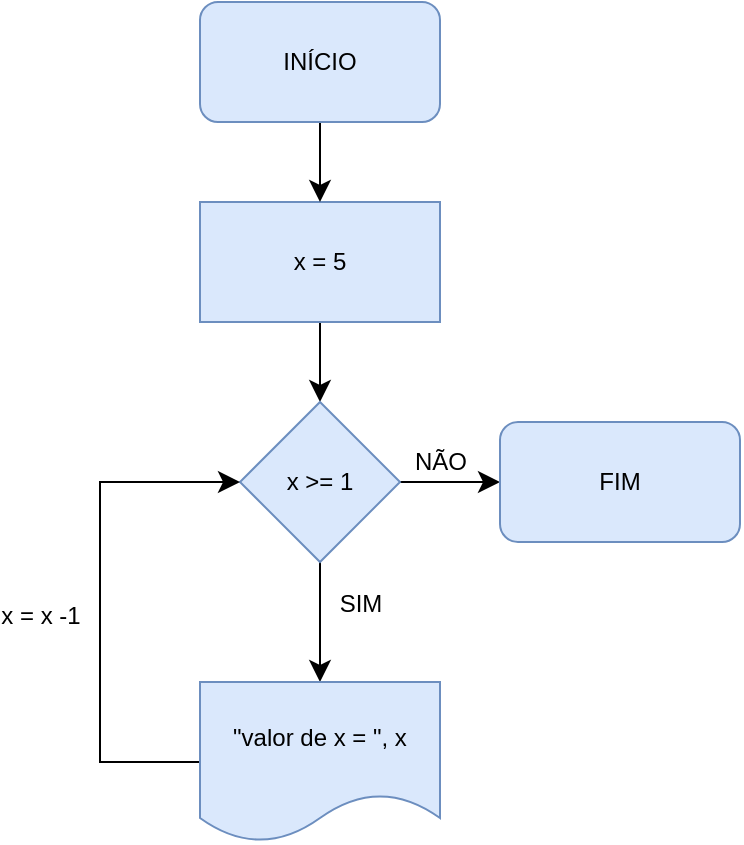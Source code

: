 <mxfile version="26.0.12">
  <diagram name="Página-1" id="ZG89Vh-_nIyCFlYWtU8B">
    <mxGraphModel dx="3052" dy="2458" grid="1" gridSize="10" guides="1" tooltips="1" connect="1" arrows="1" fold="1" page="1" pageScale="1" pageWidth="1169" pageHeight="827" math="0" shadow="0">
      <root>
        <mxCell id="0" />
        <mxCell id="1" parent="0" />
        <mxCell id="_icEVC4zY8jzHrzMwm_u-8" value="" style="edgeStyle=none;curved=1;rounded=0;orthogonalLoop=1;jettySize=auto;html=1;fontSize=12;startSize=8;endSize=8;" parent="1" source="_icEVC4zY8jzHrzMwm_u-4" target="_icEVC4zY8jzHrzMwm_u-7" edge="1">
          <mxGeometry relative="1" as="geometry" />
        </mxCell>
        <mxCell id="_icEVC4zY8jzHrzMwm_u-4" value="x = 5" style="rounded=0;whiteSpace=wrap;html=1;fillColor=#dae8fc;strokeColor=#6c8ebf;" parent="1" vertex="1">
          <mxGeometry x="-1863" y="-1350" width="120" height="60" as="geometry" />
        </mxCell>
        <mxCell id="_icEVC4zY8jzHrzMwm_u-6" value="" style="edgeStyle=none;curved=1;rounded=0;orthogonalLoop=1;jettySize=auto;html=1;fontSize=12;startSize=8;endSize=8;" parent="1" source="_icEVC4zY8jzHrzMwm_u-2" target="_icEVC4zY8jzHrzMwm_u-4" edge="1">
          <mxGeometry relative="1" as="geometry" />
        </mxCell>
        <mxCell id="_icEVC4zY8jzHrzMwm_u-2" value="INÍCIO" style="rounded=1;whiteSpace=wrap;html=1;fillColor=#dae8fc;strokeColor=#6c8ebf;" parent="1" vertex="1">
          <mxGeometry x="-1863" y="-1450" width="120" height="60" as="geometry" />
        </mxCell>
        <mxCell id="_icEVC4zY8jzHrzMwm_u-10" value="" style="edgeStyle=none;curved=1;rounded=0;orthogonalLoop=1;jettySize=auto;html=1;fontSize=12;startSize=8;endSize=8;" parent="1" source="_icEVC4zY8jzHrzMwm_u-7" target="_icEVC4zY8jzHrzMwm_u-9" edge="1">
          <mxGeometry relative="1" as="geometry" />
        </mxCell>
        <mxCell id="_icEVC4zY8jzHrzMwm_u-15" value="SIM" style="edgeLabel;html=1;align=center;verticalAlign=middle;resizable=0;points=[];fontSize=12;labelBackgroundColor=none;" parent="_icEVC4zY8jzHrzMwm_u-10" vertex="1" connectable="0">
          <mxGeometry x="-0.017" y="1" relative="1" as="geometry">
            <mxPoint x="19" y="-9" as="offset" />
          </mxGeometry>
        </mxCell>
        <mxCell id="_icEVC4zY8jzHrzMwm_u-13" style="edgeStyle=none;curved=1;rounded=0;orthogonalLoop=1;jettySize=auto;html=1;fontSize=12;startSize=8;endSize=8;" parent="1" source="_icEVC4zY8jzHrzMwm_u-7" target="_icEVC4zY8jzHrzMwm_u-16" edge="1">
          <mxGeometry relative="1" as="geometry">
            <mxPoint x="-1703" y="-1210" as="targetPoint" />
          </mxGeometry>
        </mxCell>
        <mxCell id="_icEVC4zY8jzHrzMwm_u-14" value="NÃO" style="edgeLabel;html=1;align=center;verticalAlign=middle;resizable=0;points=[];fontSize=12;labelBackgroundColor=none;" parent="_icEVC4zY8jzHrzMwm_u-13" vertex="1" connectable="0">
          <mxGeometry x="-0.2" y="3" relative="1" as="geometry">
            <mxPoint y="-7" as="offset" />
          </mxGeometry>
        </mxCell>
        <mxCell id="_icEVC4zY8jzHrzMwm_u-7" value="x &amp;gt;= 1" style="rhombus;whiteSpace=wrap;html=1;rounded=0;fillColor=#dae8fc;strokeColor=#6c8ebf;" parent="1" vertex="1">
          <mxGeometry x="-1843" y="-1250" width="80" height="80" as="geometry" />
        </mxCell>
        <mxCell id="_icEVC4zY8jzHrzMwm_u-11" style="edgeStyle=none;curved=0;rounded=0;orthogonalLoop=1;jettySize=auto;html=1;entryX=0;entryY=0.5;entryDx=0;entryDy=0;fontSize=12;startSize=8;endSize=8;exitX=0;exitY=0.5;exitDx=0;exitDy=0;" parent="1" source="_icEVC4zY8jzHrzMwm_u-9" target="_icEVC4zY8jzHrzMwm_u-7" edge="1">
          <mxGeometry relative="1" as="geometry">
            <Array as="points">
              <mxPoint x="-1913" y="-1070" />
              <mxPoint x="-1913" y="-1210" />
            </Array>
          </mxGeometry>
        </mxCell>
        <mxCell id="_icEVC4zY8jzHrzMwm_u-12" value="x = x -1" style="edgeLabel;html=1;align=center;verticalAlign=middle;resizable=0;points=[];fontSize=12;labelBackgroundColor=none;" parent="_icEVC4zY8jzHrzMwm_u-11" vertex="1" connectable="0">
          <mxGeometry x="-0.05" y="-1" relative="1" as="geometry">
            <mxPoint x="-31" as="offset" />
          </mxGeometry>
        </mxCell>
        <mxCell id="_icEVC4zY8jzHrzMwm_u-9" value="&quot;valor de x = &quot;, x" style="shape=document;whiteSpace=wrap;html=1;boundedLbl=1;rounded=0;fillColor=#dae8fc;strokeColor=#6c8ebf;" parent="1" vertex="1">
          <mxGeometry x="-1863" y="-1110" width="120" height="80" as="geometry" />
        </mxCell>
        <mxCell id="_icEVC4zY8jzHrzMwm_u-16" value="FIM" style="rounded=1;whiteSpace=wrap;html=1;fillColor=#dae8fc;strokeColor=#6c8ebf;" parent="1" vertex="1">
          <mxGeometry x="-1713" y="-1240" width="120" height="60" as="geometry" />
        </mxCell>
      </root>
    </mxGraphModel>
  </diagram>
</mxfile>

